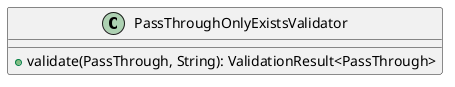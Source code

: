 @startuml

    class PassThroughOnlyExistsValidator [[PassThroughOnlyExistsValidator.html]] {
        +validate(PassThrough, String): ValidationResult<PassThrough>
    }

@enduml
